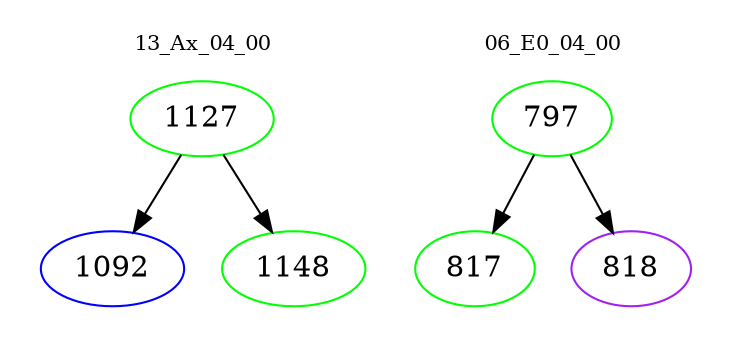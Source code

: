 digraph{
subgraph cluster_0 {
color = white
label = "13_Ax_04_00";
fontsize=10;
T0_1127 [label="1127", color="green"]
T0_1127 -> T0_1092 [color="black"]
T0_1092 [label="1092", color="blue"]
T0_1127 -> T0_1148 [color="black"]
T0_1148 [label="1148", color="green"]
}
subgraph cluster_1 {
color = white
label = "06_E0_04_00";
fontsize=10;
T1_797 [label="797", color="green"]
T1_797 -> T1_817 [color="black"]
T1_817 [label="817", color="green"]
T1_797 -> T1_818 [color="black"]
T1_818 [label="818", color="purple"]
}
}
